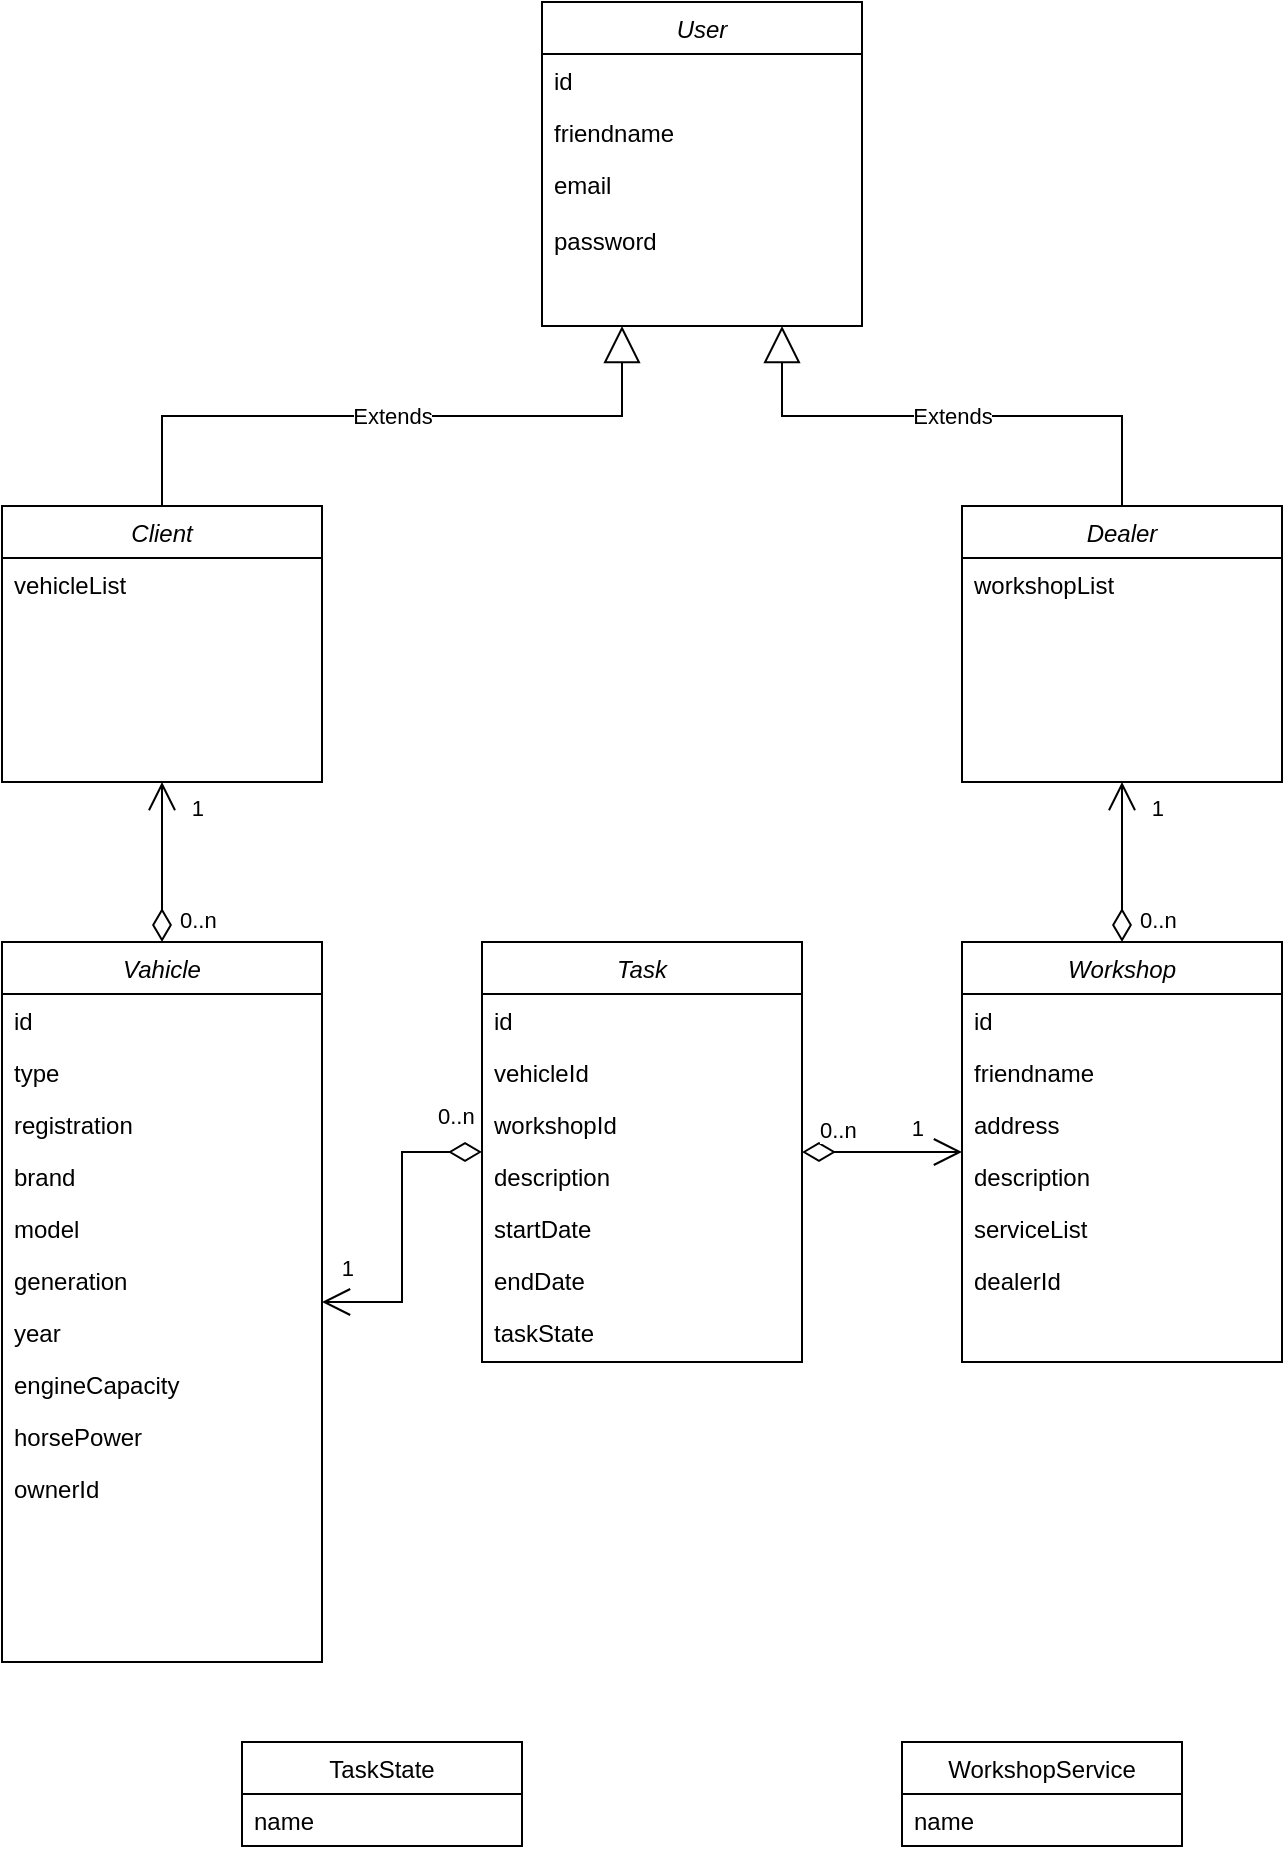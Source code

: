 <mxfile version="15.5.4" type="embed"><diagram id="C5RBs43oDa-KdzZeNtuy" name="Page-1"><mxGraphModel dx="1376" dy="2230" grid="1" gridSize="10" guides="1" tooltips="1" connect="1" arrows="1" fold="1" page="1" pageScale="1" pageWidth="827" pageHeight="1169" math="0" shadow="0"><root><mxCell id="WIyWlLk6GJQsqaUBKTNV-0"/><mxCell id="WIyWlLk6GJQsqaUBKTNV-1" parent="WIyWlLk6GJQsqaUBKTNV-0"/><mxCell id="zkfFHV4jXpPFQw0GAbJ--0" value="Vahicle" style="swimlane;fontStyle=2;align=center;verticalAlign=top;childLayout=stackLayout;horizontal=1;startSize=26;horizontalStack=0;resizeParent=1;resizeLast=0;collapsible=1;marginBottom=0;rounded=0;shadow=0;strokeWidth=1;" parent="WIyWlLk6GJQsqaUBKTNV-1" vertex="1"><mxGeometry x="90" y="150" width="160" height="360" as="geometry"><mxRectangle x="230" y="140" width="160" height="26" as="alternateBounds"/></mxGeometry></mxCell><mxCell id="5JrpgaCym7MfUzeqcaHj-56" value="id" style="text;align=left;verticalAlign=top;spacingLeft=4;spacingRight=4;overflow=hidden;rotatable=0;points=[[0,0.5],[1,0.5]];portConstraint=eastwest;" parent="zkfFHV4jXpPFQw0GAbJ--0" vertex="1"><mxGeometry y="26" width="160" height="26" as="geometry"/></mxCell><mxCell id="5JrpgaCym7MfUzeqcaHj-60" value="type" style="text;align=left;verticalAlign=top;spacingLeft=4;spacingRight=4;overflow=hidden;rotatable=0;points=[[0,0.5],[1,0.5]];portConstraint=eastwest;" parent="zkfFHV4jXpPFQw0GAbJ--0" vertex="1"><mxGeometry y="52" width="160" height="26" as="geometry"/></mxCell><mxCell id="5JrpgaCym7MfUzeqcaHj-47" value="registration" style="text;align=left;verticalAlign=top;spacingLeft=4;spacingRight=4;overflow=hidden;rotatable=0;points=[[0,0.5],[1,0.5]];portConstraint=eastwest;" parent="zkfFHV4jXpPFQw0GAbJ--0" vertex="1"><mxGeometry y="78" width="160" height="26" as="geometry"/></mxCell><mxCell id="5JrpgaCym7MfUzeqcaHj-49" value="brand" style="text;align=left;verticalAlign=top;spacingLeft=4;spacingRight=4;overflow=hidden;rotatable=0;points=[[0,0.5],[1,0.5]];portConstraint=eastwest;" parent="zkfFHV4jXpPFQw0GAbJ--0" vertex="1"><mxGeometry y="104" width="160" height="26" as="geometry"/></mxCell><mxCell id="5JrpgaCym7MfUzeqcaHj-52" value="model" style="text;align=left;verticalAlign=top;spacingLeft=4;spacingRight=4;overflow=hidden;rotatable=0;points=[[0,0.5],[1,0.5]];portConstraint=eastwest;" parent="zkfFHV4jXpPFQw0GAbJ--0" vertex="1"><mxGeometry y="130" width="160" height="26" as="geometry"/></mxCell><mxCell id="5JrpgaCym7MfUzeqcaHj-51" value="generation" style="text;align=left;verticalAlign=top;spacingLeft=4;spacingRight=4;overflow=hidden;rotatable=0;points=[[0,0.5],[1,0.5]];portConstraint=eastwest;" parent="zkfFHV4jXpPFQw0GAbJ--0" vertex="1"><mxGeometry y="156" width="160" height="26" as="geometry"/></mxCell><mxCell id="5JrpgaCym7MfUzeqcaHj-50" value="year" style="text;align=left;verticalAlign=top;spacingLeft=4;spacingRight=4;overflow=hidden;rotatable=0;points=[[0,0.5],[1,0.5]];portConstraint=eastwest;" parent="zkfFHV4jXpPFQw0GAbJ--0" vertex="1"><mxGeometry y="182" width="160" height="26" as="geometry"/></mxCell><mxCell id="5JrpgaCym7MfUzeqcaHj-54" value="engineCapacity" style="text;align=left;verticalAlign=top;spacingLeft=4;spacingRight=4;overflow=hidden;rotatable=0;points=[[0,0.5],[1,0.5]];portConstraint=eastwest;" parent="zkfFHV4jXpPFQw0GAbJ--0" vertex="1"><mxGeometry y="208" width="160" height="26" as="geometry"/></mxCell><mxCell id="5JrpgaCym7MfUzeqcaHj-55" value="horsePower" style="text;align=left;verticalAlign=top;spacingLeft=4;spacingRight=4;overflow=hidden;rotatable=0;points=[[0,0.5],[1,0.5]];portConstraint=eastwest;" parent="zkfFHV4jXpPFQw0GAbJ--0" vertex="1"><mxGeometry y="234" width="160" height="26" as="geometry"/></mxCell><mxCell id="zkfFHV4jXpPFQw0GAbJ--1" value="ownerId" style="text;align=left;verticalAlign=top;spacingLeft=4;spacingRight=4;overflow=hidden;rotatable=0;points=[[0,0.5],[1,0.5]];portConstraint=eastwest;" parent="zkfFHV4jXpPFQw0GAbJ--0" vertex="1"><mxGeometry y="260" width="160" height="26" as="geometry"/></mxCell><mxCell id="5JrpgaCym7MfUzeqcaHj-0" value="Task" style="swimlane;fontStyle=2;align=center;verticalAlign=top;childLayout=stackLayout;horizontal=1;startSize=26;horizontalStack=0;resizeParent=1;resizeLast=0;collapsible=1;marginBottom=0;rounded=0;shadow=0;strokeWidth=1;" parent="WIyWlLk6GJQsqaUBKTNV-1" vertex="1"><mxGeometry x="330" y="150" width="160" height="210" as="geometry"><mxRectangle x="230" y="140" width="160" height="26" as="alternateBounds"/></mxGeometry></mxCell><mxCell id="5JrpgaCym7MfUzeqcaHj-1" value="id" style="text;align=left;verticalAlign=top;spacingLeft=4;spacingRight=4;overflow=hidden;rotatable=0;points=[[0,0.5],[1,0.5]];portConstraint=eastwest;" parent="5JrpgaCym7MfUzeqcaHj-0" vertex="1"><mxGeometry y="26" width="160" height="26" as="geometry"/></mxCell><mxCell id="5JrpgaCym7MfUzeqcaHj-74" value="vehicleId" style="text;align=left;verticalAlign=top;spacingLeft=4;spacingRight=4;overflow=hidden;rotatable=0;points=[[0,0.5],[1,0.5]];portConstraint=eastwest;" parent="5JrpgaCym7MfUzeqcaHj-0" vertex="1"><mxGeometry y="52" width="160" height="26" as="geometry"/></mxCell><mxCell id="5JrpgaCym7MfUzeqcaHj-76" value="workshopId" style="text;align=left;verticalAlign=top;spacingLeft=4;spacingRight=4;overflow=hidden;rotatable=0;points=[[0,0.5],[1,0.5]];portConstraint=eastwest;" parent="5JrpgaCym7MfUzeqcaHj-0" vertex="1"><mxGeometry y="78" width="160" height="26" as="geometry"/></mxCell><mxCell id="5JrpgaCym7MfUzeqcaHj-77" value="description" style="text;align=left;verticalAlign=top;spacingLeft=4;spacingRight=4;overflow=hidden;rotatable=0;points=[[0,0.5],[1,0.5]];portConstraint=eastwest;" parent="5JrpgaCym7MfUzeqcaHj-0" vertex="1"><mxGeometry y="104" width="160" height="26" as="geometry"/></mxCell><mxCell id="5JrpgaCym7MfUzeqcaHj-79" value="startDate" style="text;align=left;verticalAlign=top;spacingLeft=4;spacingRight=4;overflow=hidden;rotatable=0;points=[[0,0.5],[1,0.5]];portConstraint=eastwest;" parent="5JrpgaCym7MfUzeqcaHj-0" vertex="1"><mxGeometry y="130" width="160" height="26" as="geometry"/></mxCell><mxCell id="5JrpgaCym7MfUzeqcaHj-81" value="endDate" style="text;align=left;verticalAlign=top;spacingLeft=4;spacingRight=4;overflow=hidden;rotatable=0;points=[[0,0.5],[1,0.5]];portConstraint=eastwest;" parent="5JrpgaCym7MfUzeqcaHj-0" vertex="1"><mxGeometry y="156" width="160" height="26" as="geometry"/></mxCell><mxCell id="5JrpgaCym7MfUzeqcaHj-82" value="taskState" style="text;align=left;verticalAlign=top;spacingLeft=4;spacingRight=4;overflow=hidden;rotatable=0;points=[[0,0.5],[1,0.5]];portConstraint=eastwest;" parent="5JrpgaCym7MfUzeqcaHj-0" vertex="1"><mxGeometry y="182" width="160" height="26" as="geometry"/></mxCell><mxCell id="5JrpgaCym7MfUzeqcaHj-7" value="Client" style="swimlane;fontStyle=2;align=center;verticalAlign=top;childLayout=stackLayout;horizontal=1;startSize=26;horizontalStack=0;resizeParent=1;resizeLast=0;collapsible=1;marginBottom=0;rounded=0;shadow=0;strokeWidth=1;" parent="WIyWlLk6GJQsqaUBKTNV-1" vertex="1"><mxGeometry x="90" y="-68" width="160" height="138" as="geometry"><mxRectangle x="90" y="-68" width="160" height="26" as="alternateBounds"/></mxGeometry></mxCell><mxCell id="5JrpgaCym7MfUzeqcaHj-16" value="vehicleList" style="text;align=left;verticalAlign=top;spacingLeft=4;spacingRight=4;overflow=hidden;rotatable=0;points=[[0,0.5],[1,0.5]];portConstraint=eastwest;" parent="5JrpgaCym7MfUzeqcaHj-7" vertex="1"><mxGeometry y="26" width="160" height="26" as="geometry"/></mxCell><mxCell id="5JrpgaCym7MfUzeqcaHj-17" value="Workshop" style="swimlane;fontStyle=2;align=center;verticalAlign=top;childLayout=stackLayout;horizontal=1;startSize=26;horizontalStack=0;resizeParent=1;resizeLast=0;collapsible=1;marginBottom=0;rounded=0;shadow=0;strokeWidth=1;" parent="WIyWlLk6GJQsqaUBKTNV-1" vertex="1"><mxGeometry x="570" y="150" width="160" height="210" as="geometry"><mxRectangle x="230" y="140" width="160" height="26" as="alternateBounds"/></mxGeometry></mxCell><mxCell id="5JrpgaCym7MfUzeqcaHj-18" value="id" style="text;align=left;verticalAlign=top;spacingLeft=4;spacingRight=4;overflow=hidden;rotatable=0;points=[[0,0.5],[1,0.5]];portConstraint=eastwest;" parent="5JrpgaCym7MfUzeqcaHj-17" vertex="1"><mxGeometry y="26" width="160" height="26" as="geometry"/></mxCell><mxCell id="5JrpgaCym7MfUzeqcaHj-61" value="friendname" style="text;align=left;verticalAlign=top;spacingLeft=4;spacingRight=4;overflow=hidden;rotatable=0;points=[[0,0.5],[1,0.5]];portConstraint=eastwest;" parent="5JrpgaCym7MfUzeqcaHj-17" vertex="1"><mxGeometry y="52" width="160" height="26" as="geometry"/></mxCell><mxCell id="5JrpgaCym7MfUzeqcaHj-62" value="address" style="text;align=left;verticalAlign=top;spacingLeft=4;spacingRight=4;overflow=hidden;rotatable=0;points=[[0,0.5],[1,0.5]];portConstraint=eastwest;" parent="5JrpgaCym7MfUzeqcaHj-17" vertex="1"><mxGeometry y="78" width="160" height="26" as="geometry"/></mxCell><mxCell id="5JrpgaCym7MfUzeqcaHj-65" value="description" style="text;align=left;verticalAlign=top;spacingLeft=4;spacingRight=4;overflow=hidden;rotatable=0;points=[[0,0.5],[1,0.5]];portConstraint=eastwest;" parent="5JrpgaCym7MfUzeqcaHj-17" vertex="1"><mxGeometry y="104" width="160" height="26" as="geometry"/></mxCell><mxCell id="5JrpgaCym7MfUzeqcaHj-66" value="serviceList" style="text;align=left;verticalAlign=top;spacingLeft=4;spacingRight=4;overflow=hidden;rotatable=0;points=[[0,0.5],[1,0.5]];portConstraint=eastwest;" parent="5JrpgaCym7MfUzeqcaHj-17" vertex="1"><mxGeometry y="130" width="160" height="26" as="geometry"/></mxCell><mxCell id="0" value="dealerId" style="text;align=left;verticalAlign=top;spacingLeft=4;spacingRight=4;overflow=hidden;rotatable=0;points=[[0,0.5],[1,0.5]];portConstraint=eastwest;" vertex="1" parent="5JrpgaCym7MfUzeqcaHj-17"><mxGeometry y="156" width="160" height="26" as="geometry"/></mxCell><mxCell id="5JrpgaCym7MfUzeqcaHj-20" value="Dealer" style="swimlane;fontStyle=2;align=center;verticalAlign=top;childLayout=stackLayout;horizontal=1;startSize=26;horizontalStack=0;resizeParent=1;resizeLast=0;collapsible=1;marginBottom=0;rounded=0;shadow=0;strokeWidth=1;" parent="WIyWlLk6GJQsqaUBKTNV-1" vertex="1"><mxGeometry x="570" y="-68" width="160" height="138" as="geometry"><mxRectangle x="230" y="140" width="160" height="26" as="alternateBounds"/></mxGeometry></mxCell><mxCell id="5JrpgaCym7MfUzeqcaHj-21" value="workshopList" style="text;align=left;verticalAlign=top;spacingLeft=4;spacingRight=4;overflow=hidden;rotatable=0;points=[[0,0.5],[1,0.5]];portConstraint=eastwest;" parent="5JrpgaCym7MfUzeqcaHj-20" vertex="1"><mxGeometry y="26" width="160" height="26" as="geometry"/></mxCell><mxCell id="5JrpgaCym7MfUzeqcaHj-23" value="" style="endArrow=open;endSize=12;startArrow=diamondThin;startSize=14;startFill=0;edgeStyle=orthogonalEdgeStyle;rounded=0;sketch=0;exitX=0.5;exitY=0;exitDx=0;exitDy=0;entryX=0.5;entryY=1;entryDx=0;entryDy=0;html=1;" parent="WIyWlLk6GJQsqaUBKTNV-1" source="5JrpgaCym7MfUzeqcaHj-17" target="5JrpgaCym7MfUzeqcaHj-20" edge="1"><mxGeometry relative="1" as="geometry"><mxPoint x="350" y="200" as="sourcePoint"/><mxPoint x="510" y="200" as="targetPoint"/></mxGeometry></mxCell><mxCell id="5JrpgaCym7MfUzeqcaHj-24" value="0..n" style="edgeLabel;resizable=0;html=1;align=left;verticalAlign=top;" parent="5JrpgaCym7MfUzeqcaHj-23" connectable="0" vertex="1"><mxGeometry x="-1" relative="1" as="geometry"><mxPoint x="7" y="-24" as="offset"/></mxGeometry></mxCell><mxCell id="5JrpgaCym7MfUzeqcaHj-25" value="1" style="edgeLabel;resizable=0;html=1;align=right;verticalAlign=top;" parent="5JrpgaCym7MfUzeqcaHj-23" connectable="0" vertex="1"><mxGeometry x="1" relative="1" as="geometry"><mxPoint x="21" as="offset"/></mxGeometry></mxCell><mxCell id="5JrpgaCym7MfUzeqcaHj-26" value="" style="endArrow=open;endSize=12;startArrow=diamondThin;startSize=14;startFill=0;edgeStyle=orthogonalEdgeStyle;rounded=0;sketch=0;exitX=1;exitY=0.5;exitDx=0;exitDy=0;html=1;entryX=0;entryY=0.5;entryDx=0;entryDy=0;" parent="WIyWlLk6GJQsqaUBKTNV-1" source="5JrpgaCym7MfUzeqcaHj-0" target="5JrpgaCym7MfUzeqcaHj-17" edge="1"><mxGeometry relative="1" as="geometry"><mxPoint x="660" y="160" as="sourcePoint"/><mxPoint x="540" y="250" as="targetPoint"/></mxGeometry></mxCell><mxCell id="5JrpgaCym7MfUzeqcaHj-27" value="0..n" style="edgeLabel;resizable=0;html=1;align=left;verticalAlign=top;" parent="5JrpgaCym7MfUzeqcaHj-26" connectable="0" vertex="1"><mxGeometry x="-1" relative="1" as="geometry"><mxPoint x="7" y="-24" as="offset"/></mxGeometry></mxCell><mxCell id="5JrpgaCym7MfUzeqcaHj-28" value="1" style="edgeLabel;resizable=0;html=1;align=right;verticalAlign=top;" parent="5JrpgaCym7MfUzeqcaHj-26" connectable="0" vertex="1"><mxGeometry x="1" relative="1" as="geometry"><mxPoint x="-19" y="-25" as="offset"/></mxGeometry></mxCell><mxCell id="5JrpgaCym7MfUzeqcaHj-29" value="" style="endArrow=open;endSize=12;startArrow=diamondThin;startSize=14;startFill=0;edgeStyle=orthogonalEdgeStyle;rounded=0;sketch=0;exitX=0;exitY=0.5;exitDx=0;exitDy=0;entryX=1;entryY=0.5;entryDx=0;entryDy=0;html=1;" parent="WIyWlLk6GJQsqaUBKTNV-1" source="5JrpgaCym7MfUzeqcaHj-0" target="zkfFHV4jXpPFQw0GAbJ--0" edge="1"><mxGeometry relative="1" as="geometry"><mxPoint x="670" y="170" as="sourcePoint"/><mxPoint x="670" y="90" as="targetPoint"/></mxGeometry></mxCell><mxCell id="5JrpgaCym7MfUzeqcaHj-30" value="0..n" style="edgeLabel;resizable=0;html=1;align=left;verticalAlign=top;" parent="5JrpgaCym7MfUzeqcaHj-29" connectable="0" vertex="1"><mxGeometry x="-1" relative="1" as="geometry"><mxPoint x="-24" y="-31" as="offset"/></mxGeometry></mxCell><mxCell id="5JrpgaCym7MfUzeqcaHj-31" value="1" style="edgeLabel;resizable=0;html=1;align=right;verticalAlign=top;" parent="5JrpgaCym7MfUzeqcaHj-29" connectable="0" vertex="1"><mxGeometry x="1" relative="1" as="geometry"><mxPoint x="16" y="-30" as="offset"/></mxGeometry></mxCell><mxCell id="5JrpgaCym7MfUzeqcaHj-32" value="" style="endArrow=open;endSize=12;startArrow=diamondThin;startSize=14;startFill=0;edgeStyle=orthogonalEdgeStyle;rounded=0;sketch=0;entryX=0.5;entryY=1;entryDx=0;entryDy=0;html=1;exitX=0.5;exitY=0;exitDx=0;exitDy=0;" parent="WIyWlLk6GJQsqaUBKTNV-1" source="zkfFHV4jXpPFQw0GAbJ--0" target="5JrpgaCym7MfUzeqcaHj-7" edge="1"><mxGeometry relative="1" as="geometry"><mxPoint x="210" y="130" as="sourcePoint"/><mxPoint x="680" y="100" as="targetPoint"/></mxGeometry></mxCell><mxCell id="5JrpgaCym7MfUzeqcaHj-33" value="0..n" style="edgeLabel;resizable=0;html=1;align=left;verticalAlign=top;" parent="5JrpgaCym7MfUzeqcaHj-32" connectable="0" vertex="1"><mxGeometry x="-1" relative="1" as="geometry"><mxPoint x="7" y="-24" as="offset"/></mxGeometry></mxCell><mxCell id="5JrpgaCym7MfUzeqcaHj-34" value="1" style="edgeLabel;resizable=0;html=1;align=right;verticalAlign=top;" parent="5JrpgaCym7MfUzeqcaHj-32" connectable="0" vertex="1"><mxGeometry x="1" relative="1" as="geometry"><mxPoint x="21" as="offset"/></mxGeometry></mxCell><mxCell id="5JrpgaCym7MfUzeqcaHj-35" value="User" style="swimlane;fontStyle=2;align=center;verticalAlign=top;childLayout=stackLayout;horizontal=1;startSize=26;horizontalStack=0;resizeParent=1;resizeLast=0;collapsible=1;marginBottom=0;rounded=0;shadow=0;strokeWidth=1;" parent="WIyWlLk6GJQsqaUBKTNV-1" vertex="1"><mxGeometry x="360" y="-320" width="160" height="162" as="geometry"><mxRectangle x="90" y="-68" width="160" height="26" as="alternateBounds"/></mxGeometry></mxCell><mxCell id="5JrpgaCym7MfUzeqcaHj-36" value="id" style="text;align=left;verticalAlign=top;spacingLeft=4;spacingRight=4;overflow=hidden;rotatable=0;points=[[0,0.5],[1,0.5]];portConstraint=eastwest;" parent="5JrpgaCym7MfUzeqcaHj-35" vertex="1"><mxGeometry y="26" width="160" height="26" as="geometry"/></mxCell><mxCell id="5JrpgaCym7MfUzeqcaHj-37" value="friendname" style="text;align=left;verticalAlign=top;spacingLeft=4;spacingRight=4;overflow=hidden;rotatable=0;points=[[0,0.5],[1,0.5]];portConstraint=eastwest;" parent="5JrpgaCym7MfUzeqcaHj-35" vertex="1"><mxGeometry y="52" width="160" height="26" as="geometry"/></mxCell><mxCell id="5JrpgaCym7MfUzeqcaHj-38" value="email" style="text;align=left;verticalAlign=top;spacingLeft=4;spacingRight=4;overflow=hidden;rotatable=0;points=[[0,0.5],[1,0.5]];portConstraint=eastwest;rounded=0;shadow=0;html=0;" parent="5JrpgaCym7MfUzeqcaHj-35" vertex="1"><mxGeometry y="78" width="160" height="28" as="geometry"/></mxCell><mxCell id="5JrpgaCym7MfUzeqcaHj-39" value="password" style="text;align=left;verticalAlign=top;spacingLeft=4;spacingRight=4;overflow=hidden;rotatable=0;points=[[0,0.5],[1,0.5]];portConstraint=eastwest;rounded=0;shadow=0;html=0;" parent="5JrpgaCym7MfUzeqcaHj-35" vertex="1"><mxGeometry y="106" width="160" height="28" as="geometry"/></mxCell><mxCell id="5JrpgaCym7MfUzeqcaHj-41" value="Extends" style="endArrow=block;endSize=16;endFill=0;html=1;rounded=0;sketch=0;exitX=0.5;exitY=0;exitDx=0;exitDy=0;entryX=0.25;entryY=1;entryDx=0;entryDy=0;edgeStyle=elbowEdgeStyle;elbow=vertical;" parent="WIyWlLk6GJQsqaUBKTNV-1" source="5JrpgaCym7MfUzeqcaHj-7" target="5JrpgaCym7MfUzeqcaHj-35" edge="1"><mxGeometry width="160" relative="1" as="geometry"><mxPoint x="350" y="-30" as="sourcePoint"/><mxPoint x="430" y="-120" as="targetPoint"/></mxGeometry></mxCell><mxCell id="5JrpgaCym7MfUzeqcaHj-42" value="Extends" style="endArrow=block;endSize=16;endFill=0;html=1;rounded=0;sketch=0;exitX=0.5;exitY=0;exitDx=0;exitDy=0;entryX=0.75;entryY=1;entryDx=0;entryDy=0;edgeStyle=elbowEdgeStyle;elbow=vertical;" parent="WIyWlLk6GJQsqaUBKTNV-1" source="5JrpgaCym7MfUzeqcaHj-20" target="5JrpgaCym7MfUzeqcaHj-35" edge="1"><mxGeometry width="160" relative="1" as="geometry"><mxPoint x="180" y="-58" as="sourcePoint"/><mxPoint x="440" y="-120" as="targetPoint"/></mxGeometry></mxCell><mxCell id="5JrpgaCym7MfUzeqcaHj-67" value="WorkshopService" style="swimlane;fontStyle=0;childLayout=stackLayout;horizontal=1;startSize=26;fillColor=none;horizontalStack=0;resizeParent=1;resizeParentMax=0;resizeLast=0;collapsible=1;marginBottom=0;" parent="WIyWlLk6GJQsqaUBKTNV-1" vertex="1"><mxGeometry x="540" y="550" width="140" height="52" as="geometry"><mxRectangle x="550" y="450" width="130" height="26" as="alternateBounds"/></mxGeometry></mxCell><mxCell id="5JrpgaCym7MfUzeqcaHj-68" value="name" style="text;strokeColor=none;fillColor=none;align=left;verticalAlign=top;spacingLeft=4;spacingRight=4;overflow=hidden;rotatable=0;points=[[0,0.5],[1,0.5]];portConstraint=eastwest;" parent="5JrpgaCym7MfUzeqcaHj-67" vertex="1"><mxGeometry y="26" width="140" height="26" as="geometry"/></mxCell><mxCell id="5JrpgaCym7MfUzeqcaHj-83" value="TaskState" style="swimlane;fontStyle=0;childLayout=stackLayout;horizontal=1;startSize=26;fillColor=none;horizontalStack=0;resizeParent=1;resizeParentMax=0;resizeLast=0;collapsible=1;marginBottom=0;" parent="WIyWlLk6GJQsqaUBKTNV-1" vertex="1"><mxGeometry x="210" y="550" width="140" height="52" as="geometry"><mxRectangle x="550" y="450" width="130" height="26" as="alternateBounds"/></mxGeometry></mxCell><mxCell id="5JrpgaCym7MfUzeqcaHj-84" value="name" style="text;strokeColor=none;fillColor=none;align=left;verticalAlign=top;spacingLeft=4;spacingRight=4;overflow=hidden;rotatable=0;points=[[0,0.5],[1,0.5]];portConstraint=eastwest;" parent="5JrpgaCym7MfUzeqcaHj-83" vertex="1"><mxGeometry y="26" width="140" height="26" as="geometry"/></mxCell></root></mxGraphModel></diagram></mxfile>